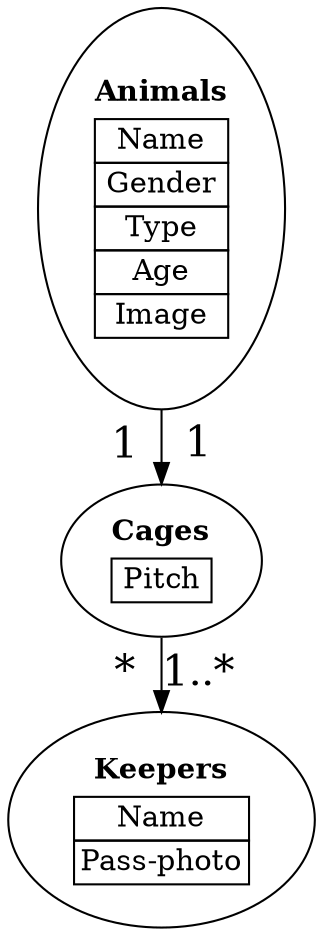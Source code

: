 // Zoo Database
digraph {
	A [label=<<TABLE BORDER="0" CELLBORDER="0" CELLSPACING="0">
    <TR><TD><B>Animals</B></TD></TR>
    <TR><TD>
        <TABLE BORDER="0" CELLBORDER="1" CELLSPACING="0">
            <TR><TD>Name</TD></TR>
            <TR><TD>Gender</TD></TR>
            <TR><TD>Type</TD></TR>
            <TR><TD>Age</TD></TR>
            <TR><TD>Image</TD></TR>
        </TABLE>
    </TD></TR></TABLE>>]
	K [label=<<TABLE BORDER="0" CELLBORDER="0" CELLSPACING="0">
    <TR><TD><B>Keepers</B></TD></TR>
    <TR><TD>
        <TABLE BORDER="0" CELLBORDER="1" CELLSPACING="0">
            <TR><TD>Name</TD></TR>
            <TR><TD>Pass-photo</TD></TR>
        </TABLE>
    </TD></TR></TABLE>>]
	C [label=<<TABLE BORDER="0" CELLBORDER="0" CELLSPACING="0">
    <TR><TD><B>Cages</B></TD></TR>
    <TR><TD>
        <TABLE BORDER="0" CELLBORDER="1" CELLSPACING="0">
            <TR><TD>Pitch</TD></TR>
        </TABLE>
    </TD></TR></TABLE>>]
	A -> C [fontsize=20 headlabel=1 labelangle=45 labeldistance=2.5 taillabel=1]
	C -> K [fontsize=20 headlabel="1..*" labelangle=-45 labeldistance=2.5 taillabel="*"]
}
